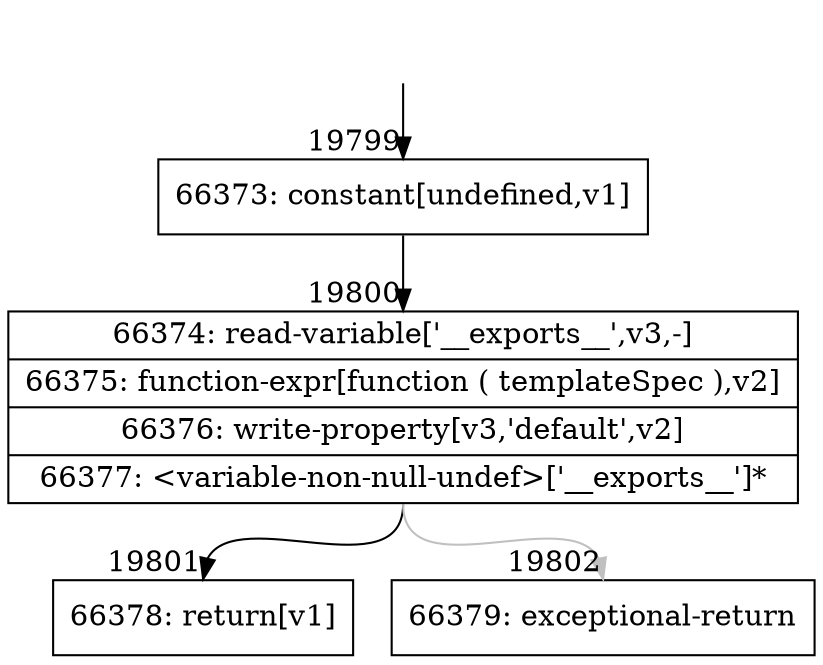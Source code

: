 digraph {
rankdir="TD"
BB_entry1709[shape=none,label=""];
BB_entry1709 -> BB19799 [tailport=s, headport=n, headlabel="    19799"]
BB19799 [shape=record label="{66373: constant[undefined,v1]}" ] 
BB19799 -> BB19800 [tailport=s, headport=n, headlabel="      19800"]
BB19800 [shape=record label="{66374: read-variable['__exports__',v3,-]|66375: function-expr[function ( templateSpec ),v2]|66376: write-property[v3,'default',v2]|66377: \<variable-non-null-undef\>['__exports__']*}" ] 
BB19800 -> BB19801 [tailport=s, headport=n, headlabel="      19801"]
BB19800 -> BB19802 [tailport=s, headport=n, color=gray, headlabel="      19802"]
BB19801 [shape=record label="{66378: return[v1]}" ] 
BB19802 [shape=record label="{66379: exceptional-return}" ] 
//#$~ 37009
}
